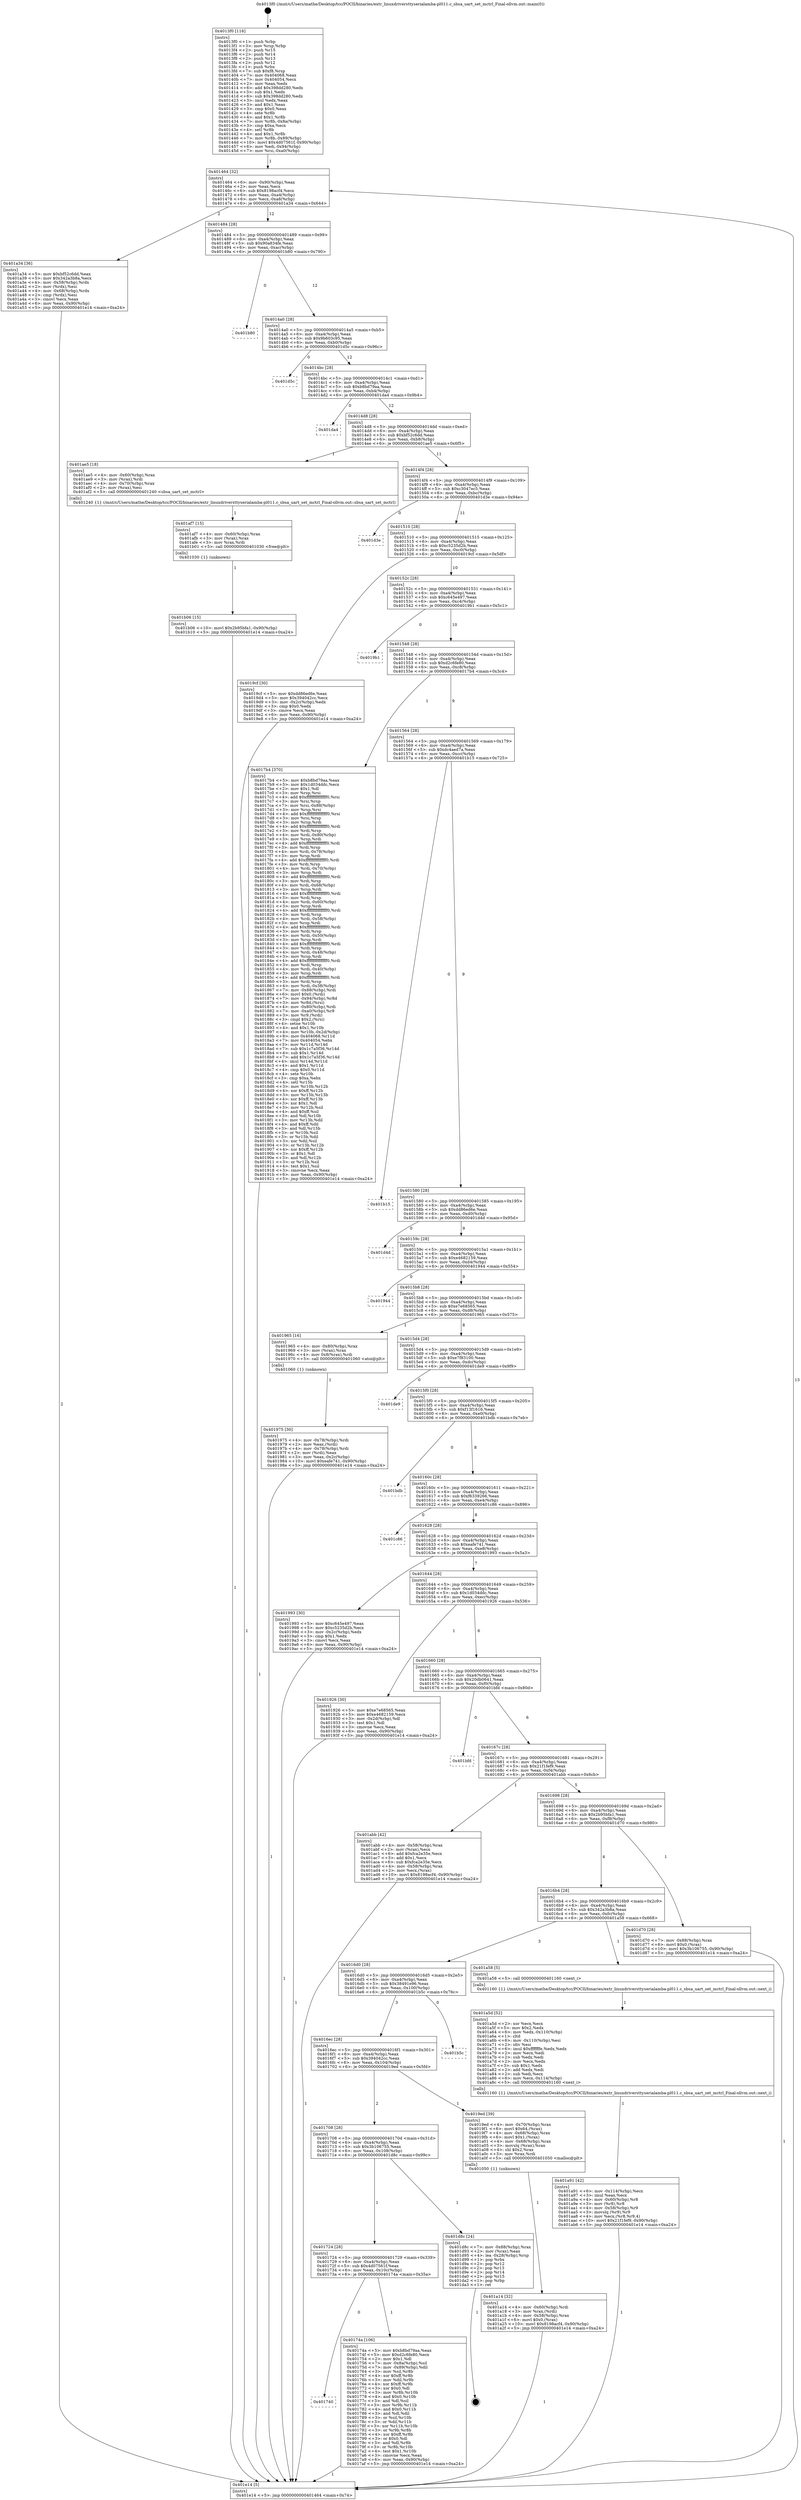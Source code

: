 digraph "0x4013f0" {
  label = "0x4013f0 (/mnt/c/Users/mathe/Desktop/tcc/POCII/binaries/extr_linuxdriversttyserialamba-pl011.c_sbsa_uart_set_mctrl_Final-ollvm.out::main(0))"
  labelloc = "t"
  node[shape=record]

  Entry [label="",width=0.3,height=0.3,shape=circle,fillcolor=black,style=filled]
  "0x401464" [label="{
     0x401464 [32]\l
     | [instrs]\l
     &nbsp;&nbsp;0x401464 \<+6\>: mov -0x90(%rbp),%eax\l
     &nbsp;&nbsp;0x40146a \<+2\>: mov %eax,%ecx\l
     &nbsp;&nbsp;0x40146c \<+6\>: sub $0x8198acf4,%ecx\l
     &nbsp;&nbsp;0x401472 \<+6\>: mov %eax,-0xa4(%rbp)\l
     &nbsp;&nbsp;0x401478 \<+6\>: mov %ecx,-0xa8(%rbp)\l
     &nbsp;&nbsp;0x40147e \<+6\>: je 0000000000401a34 \<main+0x644\>\l
  }"]
  "0x401a34" [label="{
     0x401a34 [36]\l
     | [instrs]\l
     &nbsp;&nbsp;0x401a34 \<+5\>: mov $0xbf52c6dd,%eax\l
     &nbsp;&nbsp;0x401a39 \<+5\>: mov $0x342a3b8a,%ecx\l
     &nbsp;&nbsp;0x401a3e \<+4\>: mov -0x58(%rbp),%rdx\l
     &nbsp;&nbsp;0x401a42 \<+2\>: mov (%rdx),%esi\l
     &nbsp;&nbsp;0x401a44 \<+4\>: mov -0x68(%rbp),%rdx\l
     &nbsp;&nbsp;0x401a48 \<+2\>: cmp (%rdx),%esi\l
     &nbsp;&nbsp;0x401a4a \<+3\>: cmovl %ecx,%eax\l
     &nbsp;&nbsp;0x401a4d \<+6\>: mov %eax,-0x90(%rbp)\l
     &nbsp;&nbsp;0x401a53 \<+5\>: jmp 0000000000401e14 \<main+0xa24\>\l
  }"]
  "0x401484" [label="{
     0x401484 [28]\l
     | [instrs]\l
     &nbsp;&nbsp;0x401484 \<+5\>: jmp 0000000000401489 \<main+0x99\>\l
     &nbsp;&nbsp;0x401489 \<+6\>: mov -0xa4(%rbp),%eax\l
     &nbsp;&nbsp;0x40148f \<+5\>: sub $0x90a834fe,%eax\l
     &nbsp;&nbsp;0x401494 \<+6\>: mov %eax,-0xac(%rbp)\l
     &nbsp;&nbsp;0x40149a \<+6\>: je 0000000000401b80 \<main+0x790\>\l
  }"]
  Exit [label="",width=0.3,height=0.3,shape=circle,fillcolor=black,style=filled,peripheries=2]
  "0x401b80" [label="{
     0x401b80\l
  }", style=dashed]
  "0x4014a0" [label="{
     0x4014a0 [28]\l
     | [instrs]\l
     &nbsp;&nbsp;0x4014a0 \<+5\>: jmp 00000000004014a5 \<main+0xb5\>\l
     &nbsp;&nbsp;0x4014a5 \<+6\>: mov -0xa4(%rbp),%eax\l
     &nbsp;&nbsp;0x4014ab \<+5\>: sub $0x9b603c95,%eax\l
     &nbsp;&nbsp;0x4014b0 \<+6\>: mov %eax,-0xb0(%rbp)\l
     &nbsp;&nbsp;0x4014b6 \<+6\>: je 0000000000401d5c \<main+0x96c\>\l
  }"]
  "0x401b06" [label="{
     0x401b06 [15]\l
     | [instrs]\l
     &nbsp;&nbsp;0x401b06 \<+10\>: movl $0x2b95bfa1,-0x90(%rbp)\l
     &nbsp;&nbsp;0x401b10 \<+5\>: jmp 0000000000401e14 \<main+0xa24\>\l
  }"]
  "0x401d5c" [label="{
     0x401d5c\l
  }", style=dashed]
  "0x4014bc" [label="{
     0x4014bc [28]\l
     | [instrs]\l
     &nbsp;&nbsp;0x4014bc \<+5\>: jmp 00000000004014c1 \<main+0xd1\>\l
     &nbsp;&nbsp;0x4014c1 \<+6\>: mov -0xa4(%rbp),%eax\l
     &nbsp;&nbsp;0x4014c7 \<+5\>: sub $0xb8bd79aa,%eax\l
     &nbsp;&nbsp;0x4014cc \<+6\>: mov %eax,-0xb4(%rbp)\l
     &nbsp;&nbsp;0x4014d2 \<+6\>: je 0000000000401da4 \<main+0x9b4\>\l
  }"]
  "0x401af7" [label="{
     0x401af7 [15]\l
     | [instrs]\l
     &nbsp;&nbsp;0x401af7 \<+4\>: mov -0x60(%rbp),%rax\l
     &nbsp;&nbsp;0x401afb \<+3\>: mov (%rax),%rax\l
     &nbsp;&nbsp;0x401afe \<+3\>: mov %rax,%rdi\l
     &nbsp;&nbsp;0x401b01 \<+5\>: call 0000000000401030 \<free@plt\>\l
     | [calls]\l
     &nbsp;&nbsp;0x401030 \{1\} (unknown)\l
  }"]
  "0x401da4" [label="{
     0x401da4\l
  }", style=dashed]
  "0x4014d8" [label="{
     0x4014d8 [28]\l
     | [instrs]\l
     &nbsp;&nbsp;0x4014d8 \<+5\>: jmp 00000000004014dd \<main+0xed\>\l
     &nbsp;&nbsp;0x4014dd \<+6\>: mov -0xa4(%rbp),%eax\l
     &nbsp;&nbsp;0x4014e3 \<+5\>: sub $0xbf52c6dd,%eax\l
     &nbsp;&nbsp;0x4014e8 \<+6\>: mov %eax,-0xb8(%rbp)\l
     &nbsp;&nbsp;0x4014ee \<+6\>: je 0000000000401ae5 \<main+0x6f5\>\l
  }"]
  "0x401a91" [label="{
     0x401a91 [42]\l
     | [instrs]\l
     &nbsp;&nbsp;0x401a91 \<+6\>: mov -0x114(%rbp),%ecx\l
     &nbsp;&nbsp;0x401a97 \<+3\>: imul %eax,%ecx\l
     &nbsp;&nbsp;0x401a9a \<+4\>: mov -0x60(%rbp),%r8\l
     &nbsp;&nbsp;0x401a9e \<+3\>: mov (%r8),%r8\l
     &nbsp;&nbsp;0x401aa1 \<+4\>: mov -0x58(%rbp),%r9\l
     &nbsp;&nbsp;0x401aa5 \<+3\>: movslq (%r9),%r9\l
     &nbsp;&nbsp;0x401aa8 \<+4\>: mov %ecx,(%r8,%r9,4)\l
     &nbsp;&nbsp;0x401aac \<+10\>: movl $0x21f1fef9,-0x90(%rbp)\l
     &nbsp;&nbsp;0x401ab6 \<+5\>: jmp 0000000000401e14 \<main+0xa24\>\l
  }"]
  "0x401ae5" [label="{
     0x401ae5 [18]\l
     | [instrs]\l
     &nbsp;&nbsp;0x401ae5 \<+4\>: mov -0x60(%rbp),%rax\l
     &nbsp;&nbsp;0x401ae9 \<+3\>: mov (%rax),%rdi\l
     &nbsp;&nbsp;0x401aec \<+4\>: mov -0x70(%rbp),%rax\l
     &nbsp;&nbsp;0x401af0 \<+2\>: mov (%rax),%esi\l
     &nbsp;&nbsp;0x401af2 \<+5\>: call 0000000000401240 \<sbsa_uart_set_mctrl\>\l
     | [calls]\l
     &nbsp;&nbsp;0x401240 \{1\} (/mnt/c/Users/mathe/Desktop/tcc/POCII/binaries/extr_linuxdriversttyserialamba-pl011.c_sbsa_uart_set_mctrl_Final-ollvm.out::sbsa_uart_set_mctrl)\l
  }"]
  "0x4014f4" [label="{
     0x4014f4 [28]\l
     | [instrs]\l
     &nbsp;&nbsp;0x4014f4 \<+5\>: jmp 00000000004014f9 \<main+0x109\>\l
     &nbsp;&nbsp;0x4014f9 \<+6\>: mov -0xa4(%rbp),%eax\l
     &nbsp;&nbsp;0x4014ff \<+5\>: sub $0xc3047ec5,%eax\l
     &nbsp;&nbsp;0x401504 \<+6\>: mov %eax,-0xbc(%rbp)\l
     &nbsp;&nbsp;0x40150a \<+6\>: je 0000000000401d3e \<main+0x94e\>\l
  }"]
  "0x401a5d" [label="{
     0x401a5d [52]\l
     | [instrs]\l
     &nbsp;&nbsp;0x401a5d \<+2\>: xor %ecx,%ecx\l
     &nbsp;&nbsp;0x401a5f \<+5\>: mov $0x2,%edx\l
     &nbsp;&nbsp;0x401a64 \<+6\>: mov %edx,-0x110(%rbp)\l
     &nbsp;&nbsp;0x401a6a \<+1\>: cltd\l
     &nbsp;&nbsp;0x401a6b \<+6\>: mov -0x110(%rbp),%esi\l
     &nbsp;&nbsp;0x401a71 \<+2\>: idiv %esi\l
     &nbsp;&nbsp;0x401a73 \<+6\>: imul $0xfffffffe,%edx,%edx\l
     &nbsp;&nbsp;0x401a79 \<+2\>: mov %ecx,%edi\l
     &nbsp;&nbsp;0x401a7b \<+2\>: sub %edx,%edi\l
     &nbsp;&nbsp;0x401a7d \<+2\>: mov %ecx,%edx\l
     &nbsp;&nbsp;0x401a7f \<+3\>: sub $0x1,%edx\l
     &nbsp;&nbsp;0x401a82 \<+2\>: add %edx,%edi\l
     &nbsp;&nbsp;0x401a84 \<+2\>: sub %edi,%ecx\l
     &nbsp;&nbsp;0x401a86 \<+6\>: mov %ecx,-0x114(%rbp)\l
     &nbsp;&nbsp;0x401a8c \<+5\>: call 0000000000401160 \<next_i\>\l
     | [calls]\l
     &nbsp;&nbsp;0x401160 \{1\} (/mnt/c/Users/mathe/Desktop/tcc/POCII/binaries/extr_linuxdriversttyserialamba-pl011.c_sbsa_uart_set_mctrl_Final-ollvm.out::next_i)\l
  }"]
  "0x401d3e" [label="{
     0x401d3e\l
  }", style=dashed]
  "0x401510" [label="{
     0x401510 [28]\l
     | [instrs]\l
     &nbsp;&nbsp;0x401510 \<+5\>: jmp 0000000000401515 \<main+0x125\>\l
     &nbsp;&nbsp;0x401515 \<+6\>: mov -0xa4(%rbp),%eax\l
     &nbsp;&nbsp;0x40151b \<+5\>: sub $0xc5235d2b,%eax\l
     &nbsp;&nbsp;0x401520 \<+6\>: mov %eax,-0xc0(%rbp)\l
     &nbsp;&nbsp;0x401526 \<+6\>: je 00000000004019cf \<main+0x5df\>\l
  }"]
  "0x401a14" [label="{
     0x401a14 [32]\l
     | [instrs]\l
     &nbsp;&nbsp;0x401a14 \<+4\>: mov -0x60(%rbp),%rdi\l
     &nbsp;&nbsp;0x401a18 \<+3\>: mov %rax,(%rdi)\l
     &nbsp;&nbsp;0x401a1b \<+4\>: mov -0x58(%rbp),%rax\l
     &nbsp;&nbsp;0x401a1f \<+6\>: movl $0x0,(%rax)\l
     &nbsp;&nbsp;0x401a25 \<+10\>: movl $0x8198acf4,-0x90(%rbp)\l
     &nbsp;&nbsp;0x401a2f \<+5\>: jmp 0000000000401e14 \<main+0xa24\>\l
  }"]
  "0x4019cf" [label="{
     0x4019cf [30]\l
     | [instrs]\l
     &nbsp;&nbsp;0x4019cf \<+5\>: mov $0xdd86ed6e,%eax\l
     &nbsp;&nbsp;0x4019d4 \<+5\>: mov $0x394042cc,%ecx\l
     &nbsp;&nbsp;0x4019d9 \<+3\>: mov -0x2c(%rbp),%edx\l
     &nbsp;&nbsp;0x4019dc \<+3\>: cmp $0x0,%edx\l
     &nbsp;&nbsp;0x4019df \<+3\>: cmove %ecx,%eax\l
     &nbsp;&nbsp;0x4019e2 \<+6\>: mov %eax,-0x90(%rbp)\l
     &nbsp;&nbsp;0x4019e8 \<+5\>: jmp 0000000000401e14 \<main+0xa24\>\l
  }"]
  "0x40152c" [label="{
     0x40152c [28]\l
     | [instrs]\l
     &nbsp;&nbsp;0x40152c \<+5\>: jmp 0000000000401531 \<main+0x141\>\l
     &nbsp;&nbsp;0x401531 \<+6\>: mov -0xa4(%rbp),%eax\l
     &nbsp;&nbsp;0x401537 \<+5\>: sub $0xc645e497,%eax\l
     &nbsp;&nbsp;0x40153c \<+6\>: mov %eax,-0xc4(%rbp)\l
     &nbsp;&nbsp;0x401542 \<+6\>: je 00000000004019b1 \<main+0x5c1\>\l
  }"]
  "0x401975" [label="{
     0x401975 [30]\l
     | [instrs]\l
     &nbsp;&nbsp;0x401975 \<+4\>: mov -0x78(%rbp),%rdi\l
     &nbsp;&nbsp;0x401979 \<+2\>: mov %eax,(%rdi)\l
     &nbsp;&nbsp;0x40197b \<+4\>: mov -0x78(%rbp),%rdi\l
     &nbsp;&nbsp;0x40197f \<+2\>: mov (%rdi),%eax\l
     &nbsp;&nbsp;0x401981 \<+3\>: mov %eax,-0x2c(%rbp)\l
     &nbsp;&nbsp;0x401984 \<+10\>: movl $0xeafe741,-0x90(%rbp)\l
     &nbsp;&nbsp;0x40198e \<+5\>: jmp 0000000000401e14 \<main+0xa24\>\l
  }"]
  "0x4019b1" [label="{
     0x4019b1\l
  }", style=dashed]
  "0x401548" [label="{
     0x401548 [28]\l
     | [instrs]\l
     &nbsp;&nbsp;0x401548 \<+5\>: jmp 000000000040154d \<main+0x15d\>\l
     &nbsp;&nbsp;0x40154d \<+6\>: mov -0xa4(%rbp),%eax\l
     &nbsp;&nbsp;0x401553 \<+5\>: sub $0xd2c6fe80,%eax\l
     &nbsp;&nbsp;0x401558 \<+6\>: mov %eax,-0xc8(%rbp)\l
     &nbsp;&nbsp;0x40155e \<+6\>: je 00000000004017b4 \<main+0x3c4\>\l
  }"]
  "0x4013f0" [label="{
     0x4013f0 [116]\l
     | [instrs]\l
     &nbsp;&nbsp;0x4013f0 \<+1\>: push %rbp\l
     &nbsp;&nbsp;0x4013f1 \<+3\>: mov %rsp,%rbp\l
     &nbsp;&nbsp;0x4013f4 \<+2\>: push %r15\l
     &nbsp;&nbsp;0x4013f6 \<+2\>: push %r14\l
     &nbsp;&nbsp;0x4013f8 \<+2\>: push %r13\l
     &nbsp;&nbsp;0x4013fa \<+2\>: push %r12\l
     &nbsp;&nbsp;0x4013fc \<+1\>: push %rbx\l
     &nbsp;&nbsp;0x4013fd \<+7\>: sub $0xf8,%rsp\l
     &nbsp;&nbsp;0x401404 \<+7\>: mov 0x404068,%eax\l
     &nbsp;&nbsp;0x40140b \<+7\>: mov 0x404054,%ecx\l
     &nbsp;&nbsp;0x401412 \<+2\>: mov %eax,%edx\l
     &nbsp;&nbsp;0x401414 \<+6\>: add $0x398dd280,%edx\l
     &nbsp;&nbsp;0x40141a \<+3\>: sub $0x1,%edx\l
     &nbsp;&nbsp;0x40141d \<+6\>: sub $0x398dd280,%edx\l
     &nbsp;&nbsp;0x401423 \<+3\>: imul %edx,%eax\l
     &nbsp;&nbsp;0x401426 \<+3\>: and $0x1,%eax\l
     &nbsp;&nbsp;0x401429 \<+3\>: cmp $0x0,%eax\l
     &nbsp;&nbsp;0x40142c \<+4\>: sete %r8b\l
     &nbsp;&nbsp;0x401430 \<+4\>: and $0x1,%r8b\l
     &nbsp;&nbsp;0x401434 \<+7\>: mov %r8b,-0x8a(%rbp)\l
     &nbsp;&nbsp;0x40143b \<+3\>: cmp $0xa,%ecx\l
     &nbsp;&nbsp;0x40143e \<+4\>: setl %r8b\l
     &nbsp;&nbsp;0x401442 \<+4\>: and $0x1,%r8b\l
     &nbsp;&nbsp;0x401446 \<+7\>: mov %r8b,-0x89(%rbp)\l
     &nbsp;&nbsp;0x40144d \<+10\>: movl $0x4d07561f,-0x90(%rbp)\l
     &nbsp;&nbsp;0x401457 \<+6\>: mov %edi,-0x94(%rbp)\l
     &nbsp;&nbsp;0x40145d \<+7\>: mov %rsi,-0xa0(%rbp)\l
  }"]
  "0x4017b4" [label="{
     0x4017b4 [370]\l
     | [instrs]\l
     &nbsp;&nbsp;0x4017b4 \<+5\>: mov $0xb8bd79aa,%eax\l
     &nbsp;&nbsp;0x4017b9 \<+5\>: mov $0x1d034ddc,%ecx\l
     &nbsp;&nbsp;0x4017be \<+2\>: mov $0x1,%dl\l
     &nbsp;&nbsp;0x4017c0 \<+3\>: mov %rsp,%rsi\l
     &nbsp;&nbsp;0x4017c3 \<+4\>: add $0xfffffffffffffff0,%rsi\l
     &nbsp;&nbsp;0x4017c7 \<+3\>: mov %rsi,%rsp\l
     &nbsp;&nbsp;0x4017ca \<+7\>: mov %rsi,-0x88(%rbp)\l
     &nbsp;&nbsp;0x4017d1 \<+3\>: mov %rsp,%rsi\l
     &nbsp;&nbsp;0x4017d4 \<+4\>: add $0xfffffffffffffff0,%rsi\l
     &nbsp;&nbsp;0x4017d8 \<+3\>: mov %rsi,%rsp\l
     &nbsp;&nbsp;0x4017db \<+3\>: mov %rsp,%rdi\l
     &nbsp;&nbsp;0x4017de \<+4\>: add $0xfffffffffffffff0,%rdi\l
     &nbsp;&nbsp;0x4017e2 \<+3\>: mov %rdi,%rsp\l
     &nbsp;&nbsp;0x4017e5 \<+4\>: mov %rdi,-0x80(%rbp)\l
     &nbsp;&nbsp;0x4017e9 \<+3\>: mov %rsp,%rdi\l
     &nbsp;&nbsp;0x4017ec \<+4\>: add $0xfffffffffffffff0,%rdi\l
     &nbsp;&nbsp;0x4017f0 \<+3\>: mov %rdi,%rsp\l
     &nbsp;&nbsp;0x4017f3 \<+4\>: mov %rdi,-0x78(%rbp)\l
     &nbsp;&nbsp;0x4017f7 \<+3\>: mov %rsp,%rdi\l
     &nbsp;&nbsp;0x4017fa \<+4\>: add $0xfffffffffffffff0,%rdi\l
     &nbsp;&nbsp;0x4017fe \<+3\>: mov %rdi,%rsp\l
     &nbsp;&nbsp;0x401801 \<+4\>: mov %rdi,-0x70(%rbp)\l
     &nbsp;&nbsp;0x401805 \<+3\>: mov %rsp,%rdi\l
     &nbsp;&nbsp;0x401808 \<+4\>: add $0xfffffffffffffff0,%rdi\l
     &nbsp;&nbsp;0x40180c \<+3\>: mov %rdi,%rsp\l
     &nbsp;&nbsp;0x40180f \<+4\>: mov %rdi,-0x68(%rbp)\l
     &nbsp;&nbsp;0x401813 \<+3\>: mov %rsp,%rdi\l
     &nbsp;&nbsp;0x401816 \<+4\>: add $0xfffffffffffffff0,%rdi\l
     &nbsp;&nbsp;0x40181a \<+3\>: mov %rdi,%rsp\l
     &nbsp;&nbsp;0x40181d \<+4\>: mov %rdi,-0x60(%rbp)\l
     &nbsp;&nbsp;0x401821 \<+3\>: mov %rsp,%rdi\l
     &nbsp;&nbsp;0x401824 \<+4\>: add $0xfffffffffffffff0,%rdi\l
     &nbsp;&nbsp;0x401828 \<+3\>: mov %rdi,%rsp\l
     &nbsp;&nbsp;0x40182b \<+4\>: mov %rdi,-0x58(%rbp)\l
     &nbsp;&nbsp;0x40182f \<+3\>: mov %rsp,%rdi\l
     &nbsp;&nbsp;0x401832 \<+4\>: add $0xfffffffffffffff0,%rdi\l
     &nbsp;&nbsp;0x401836 \<+3\>: mov %rdi,%rsp\l
     &nbsp;&nbsp;0x401839 \<+4\>: mov %rdi,-0x50(%rbp)\l
     &nbsp;&nbsp;0x40183d \<+3\>: mov %rsp,%rdi\l
     &nbsp;&nbsp;0x401840 \<+4\>: add $0xfffffffffffffff0,%rdi\l
     &nbsp;&nbsp;0x401844 \<+3\>: mov %rdi,%rsp\l
     &nbsp;&nbsp;0x401847 \<+4\>: mov %rdi,-0x48(%rbp)\l
     &nbsp;&nbsp;0x40184b \<+3\>: mov %rsp,%rdi\l
     &nbsp;&nbsp;0x40184e \<+4\>: add $0xfffffffffffffff0,%rdi\l
     &nbsp;&nbsp;0x401852 \<+3\>: mov %rdi,%rsp\l
     &nbsp;&nbsp;0x401855 \<+4\>: mov %rdi,-0x40(%rbp)\l
     &nbsp;&nbsp;0x401859 \<+3\>: mov %rsp,%rdi\l
     &nbsp;&nbsp;0x40185c \<+4\>: add $0xfffffffffffffff0,%rdi\l
     &nbsp;&nbsp;0x401860 \<+3\>: mov %rdi,%rsp\l
     &nbsp;&nbsp;0x401863 \<+4\>: mov %rdi,-0x38(%rbp)\l
     &nbsp;&nbsp;0x401867 \<+7\>: mov -0x88(%rbp),%rdi\l
     &nbsp;&nbsp;0x40186e \<+6\>: movl $0x0,(%rdi)\l
     &nbsp;&nbsp;0x401874 \<+7\>: mov -0x94(%rbp),%r8d\l
     &nbsp;&nbsp;0x40187b \<+3\>: mov %r8d,(%rsi)\l
     &nbsp;&nbsp;0x40187e \<+4\>: mov -0x80(%rbp),%rdi\l
     &nbsp;&nbsp;0x401882 \<+7\>: mov -0xa0(%rbp),%r9\l
     &nbsp;&nbsp;0x401889 \<+3\>: mov %r9,(%rdi)\l
     &nbsp;&nbsp;0x40188c \<+3\>: cmpl $0x2,(%rsi)\l
     &nbsp;&nbsp;0x40188f \<+4\>: setne %r10b\l
     &nbsp;&nbsp;0x401893 \<+4\>: and $0x1,%r10b\l
     &nbsp;&nbsp;0x401897 \<+4\>: mov %r10b,-0x2d(%rbp)\l
     &nbsp;&nbsp;0x40189b \<+8\>: mov 0x404068,%r11d\l
     &nbsp;&nbsp;0x4018a3 \<+7\>: mov 0x404054,%ebx\l
     &nbsp;&nbsp;0x4018aa \<+3\>: mov %r11d,%r14d\l
     &nbsp;&nbsp;0x4018ad \<+7\>: sub $0x1c7a5f36,%r14d\l
     &nbsp;&nbsp;0x4018b4 \<+4\>: sub $0x1,%r14d\l
     &nbsp;&nbsp;0x4018b8 \<+7\>: add $0x1c7a5f36,%r14d\l
     &nbsp;&nbsp;0x4018bf \<+4\>: imul %r14d,%r11d\l
     &nbsp;&nbsp;0x4018c3 \<+4\>: and $0x1,%r11d\l
     &nbsp;&nbsp;0x4018c7 \<+4\>: cmp $0x0,%r11d\l
     &nbsp;&nbsp;0x4018cb \<+4\>: sete %r10b\l
     &nbsp;&nbsp;0x4018cf \<+3\>: cmp $0xa,%ebx\l
     &nbsp;&nbsp;0x4018d2 \<+4\>: setl %r15b\l
     &nbsp;&nbsp;0x4018d6 \<+3\>: mov %r10b,%r12b\l
     &nbsp;&nbsp;0x4018d9 \<+4\>: xor $0xff,%r12b\l
     &nbsp;&nbsp;0x4018dd \<+3\>: mov %r15b,%r13b\l
     &nbsp;&nbsp;0x4018e0 \<+4\>: xor $0xff,%r13b\l
     &nbsp;&nbsp;0x4018e4 \<+3\>: xor $0x1,%dl\l
     &nbsp;&nbsp;0x4018e7 \<+3\>: mov %r12b,%sil\l
     &nbsp;&nbsp;0x4018ea \<+4\>: and $0xff,%sil\l
     &nbsp;&nbsp;0x4018ee \<+3\>: and %dl,%r10b\l
     &nbsp;&nbsp;0x4018f1 \<+3\>: mov %r13b,%dil\l
     &nbsp;&nbsp;0x4018f4 \<+4\>: and $0xff,%dil\l
     &nbsp;&nbsp;0x4018f8 \<+3\>: and %dl,%r15b\l
     &nbsp;&nbsp;0x4018fb \<+3\>: or %r10b,%sil\l
     &nbsp;&nbsp;0x4018fe \<+3\>: or %r15b,%dil\l
     &nbsp;&nbsp;0x401901 \<+3\>: xor %dil,%sil\l
     &nbsp;&nbsp;0x401904 \<+3\>: or %r13b,%r12b\l
     &nbsp;&nbsp;0x401907 \<+4\>: xor $0xff,%r12b\l
     &nbsp;&nbsp;0x40190b \<+3\>: or $0x1,%dl\l
     &nbsp;&nbsp;0x40190e \<+3\>: and %dl,%r12b\l
     &nbsp;&nbsp;0x401911 \<+3\>: or %r12b,%sil\l
     &nbsp;&nbsp;0x401914 \<+4\>: test $0x1,%sil\l
     &nbsp;&nbsp;0x401918 \<+3\>: cmovne %ecx,%eax\l
     &nbsp;&nbsp;0x40191b \<+6\>: mov %eax,-0x90(%rbp)\l
     &nbsp;&nbsp;0x401921 \<+5\>: jmp 0000000000401e14 \<main+0xa24\>\l
  }"]
  "0x401564" [label="{
     0x401564 [28]\l
     | [instrs]\l
     &nbsp;&nbsp;0x401564 \<+5\>: jmp 0000000000401569 \<main+0x179\>\l
     &nbsp;&nbsp;0x401569 \<+6\>: mov -0xa4(%rbp),%eax\l
     &nbsp;&nbsp;0x40156f \<+5\>: sub $0xdc4aed7a,%eax\l
     &nbsp;&nbsp;0x401574 \<+6\>: mov %eax,-0xcc(%rbp)\l
     &nbsp;&nbsp;0x40157a \<+6\>: je 0000000000401b15 \<main+0x725\>\l
  }"]
  "0x401e14" [label="{
     0x401e14 [5]\l
     | [instrs]\l
     &nbsp;&nbsp;0x401e14 \<+5\>: jmp 0000000000401464 \<main+0x74\>\l
  }"]
  "0x401b15" [label="{
     0x401b15\l
  }", style=dashed]
  "0x401580" [label="{
     0x401580 [28]\l
     | [instrs]\l
     &nbsp;&nbsp;0x401580 \<+5\>: jmp 0000000000401585 \<main+0x195\>\l
     &nbsp;&nbsp;0x401585 \<+6\>: mov -0xa4(%rbp),%eax\l
     &nbsp;&nbsp;0x40158b \<+5\>: sub $0xdd86ed6e,%eax\l
     &nbsp;&nbsp;0x401590 \<+6\>: mov %eax,-0xd0(%rbp)\l
     &nbsp;&nbsp;0x401596 \<+6\>: je 0000000000401d4d \<main+0x95d\>\l
  }"]
  "0x401740" [label="{
     0x401740\l
  }", style=dashed]
  "0x401d4d" [label="{
     0x401d4d\l
  }", style=dashed]
  "0x40159c" [label="{
     0x40159c [28]\l
     | [instrs]\l
     &nbsp;&nbsp;0x40159c \<+5\>: jmp 00000000004015a1 \<main+0x1b1\>\l
     &nbsp;&nbsp;0x4015a1 \<+6\>: mov -0xa4(%rbp),%eax\l
     &nbsp;&nbsp;0x4015a7 \<+5\>: sub $0xe4682159,%eax\l
     &nbsp;&nbsp;0x4015ac \<+6\>: mov %eax,-0xd4(%rbp)\l
     &nbsp;&nbsp;0x4015b2 \<+6\>: je 0000000000401944 \<main+0x554\>\l
  }"]
  "0x40174a" [label="{
     0x40174a [106]\l
     | [instrs]\l
     &nbsp;&nbsp;0x40174a \<+5\>: mov $0xb8bd79aa,%eax\l
     &nbsp;&nbsp;0x40174f \<+5\>: mov $0xd2c6fe80,%ecx\l
     &nbsp;&nbsp;0x401754 \<+2\>: mov $0x1,%dl\l
     &nbsp;&nbsp;0x401756 \<+7\>: mov -0x8a(%rbp),%sil\l
     &nbsp;&nbsp;0x40175d \<+7\>: mov -0x89(%rbp),%dil\l
     &nbsp;&nbsp;0x401764 \<+3\>: mov %sil,%r8b\l
     &nbsp;&nbsp;0x401767 \<+4\>: xor $0xff,%r8b\l
     &nbsp;&nbsp;0x40176b \<+3\>: mov %dil,%r9b\l
     &nbsp;&nbsp;0x40176e \<+4\>: xor $0xff,%r9b\l
     &nbsp;&nbsp;0x401772 \<+3\>: xor $0x0,%dl\l
     &nbsp;&nbsp;0x401775 \<+3\>: mov %r8b,%r10b\l
     &nbsp;&nbsp;0x401778 \<+4\>: and $0x0,%r10b\l
     &nbsp;&nbsp;0x40177c \<+3\>: and %dl,%sil\l
     &nbsp;&nbsp;0x40177f \<+3\>: mov %r9b,%r11b\l
     &nbsp;&nbsp;0x401782 \<+4\>: and $0x0,%r11b\l
     &nbsp;&nbsp;0x401786 \<+3\>: and %dl,%dil\l
     &nbsp;&nbsp;0x401789 \<+3\>: or %sil,%r10b\l
     &nbsp;&nbsp;0x40178c \<+3\>: or %dil,%r11b\l
     &nbsp;&nbsp;0x40178f \<+3\>: xor %r11b,%r10b\l
     &nbsp;&nbsp;0x401792 \<+3\>: or %r9b,%r8b\l
     &nbsp;&nbsp;0x401795 \<+4\>: xor $0xff,%r8b\l
     &nbsp;&nbsp;0x401799 \<+3\>: or $0x0,%dl\l
     &nbsp;&nbsp;0x40179c \<+3\>: and %dl,%r8b\l
     &nbsp;&nbsp;0x40179f \<+3\>: or %r8b,%r10b\l
     &nbsp;&nbsp;0x4017a2 \<+4\>: test $0x1,%r10b\l
     &nbsp;&nbsp;0x4017a6 \<+3\>: cmovne %ecx,%eax\l
     &nbsp;&nbsp;0x4017a9 \<+6\>: mov %eax,-0x90(%rbp)\l
     &nbsp;&nbsp;0x4017af \<+5\>: jmp 0000000000401e14 \<main+0xa24\>\l
  }"]
  "0x401944" [label="{
     0x401944\l
  }", style=dashed]
  "0x4015b8" [label="{
     0x4015b8 [28]\l
     | [instrs]\l
     &nbsp;&nbsp;0x4015b8 \<+5\>: jmp 00000000004015bd \<main+0x1cd\>\l
     &nbsp;&nbsp;0x4015bd \<+6\>: mov -0xa4(%rbp),%eax\l
     &nbsp;&nbsp;0x4015c3 \<+5\>: sub $0xe7e68565,%eax\l
     &nbsp;&nbsp;0x4015c8 \<+6\>: mov %eax,-0xd8(%rbp)\l
     &nbsp;&nbsp;0x4015ce \<+6\>: je 0000000000401965 \<main+0x575\>\l
  }"]
  "0x401724" [label="{
     0x401724 [28]\l
     | [instrs]\l
     &nbsp;&nbsp;0x401724 \<+5\>: jmp 0000000000401729 \<main+0x339\>\l
     &nbsp;&nbsp;0x401729 \<+6\>: mov -0xa4(%rbp),%eax\l
     &nbsp;&nbsp;0x40172f \<+5\>: sub $0x4d07561f,%eax\l
     &nbsp;&nbsp;0x401734 \<+6\>: mov %eax,-0x10c(%rbp)\l
     &nbsp;&nbsp;0x40173a \<+6\>: je 000000000040174a \<main+0x35a\>\l
  }"]
  "0x401965" [label="{
     0x401965 [16]\l
     | [instrs]\l
     &nbsp;&nbsp;0x401965 \<+4\>: mov -0x80(%rbp),%rax\l
     &nbsp;&nbsp;0x401969 \<+3\>: mov (%rax),%rax\l
     &nbsp;&nbsp;0x40196c \<+4\>: mov 0x8(%rax),%rdi\l
     &nbsp;&nbsp;0x401970 \<+5\>: call 0000000000401060 \<atoi@plt\>\l
     | [calls]\l
     &nbsp;&nbsp;0x401060 \{1\} (unknown)\l
  }"]
  "0x4015d4" [label="{
     0x4015d4 [28]\l
     | [instrs]\l
     &nbsp;&nbsp;0x4015d4 \<+5\>: jmp 00000000004015d9 \<main+0x1e9\>\l
     &nbsp;&nbsp;0x4015d9 \<+6\>: mov -0xa4(%rbp),%eax\l
     &nbsp;&nbsp;0x4015df \<+5\>: sub $0xe7f83100,%eax\l
     &nbsp;&nbsp;0x4015e4 \<+6\>: mov %eax,-0xdc(%rbp)\l
     &nbsp;&nbsp;0x4015ea \<+6\>: je 0000000000401de9 \<main+0x9f9\>\l
  }"]
  "0x401d8c" [label="{
     0x401d8c [24]\l
     | [instrs]\l
     &nbsp;&nbsp;0x401d8c \<+7\>: mov -0x88(%rbp),%rax\l
     &nbsp;&nbsp;0x401d93 \<+2\>: mov (%rax),%eax\l
     &nbsp;&nbsp;0x401d95 \<+4\>: lea -0x28(%rbp),%rsp\l
     &nbsp;&nbsp;0x401d99 \<+1\>: pop %rbx\l
     &nbsp;&nbsp;0x401d9a \<+2\>: pop %r12\l
     &nbsp;&nbsp;0x401d9c \<+2\>: pop %r13\l
     &nbsp;&nbsp;0x401d9e \<+2\>: pop %r14\l
     &nbsp;&nbsp;0x401da0 \<+2\>: pop %r15\l
     &nbsp;&nbsp;0x401da2 \<+1\>: pop %rbp\l
     &nbsp;&nbsp;0x401da3 \<+1\>: ret\l
  }"]
  "0x401de9" [label="{
     0x401de9\l
  }", style=dashed]
  "0x4015f0" [label="{
     0x4015f0 [28]\l
     | [instrs]\l
     &nbsp;&nbsp;0x4015f0 \<+5\>: jmp 00000000004015f5 \<main+0x205\>\l
     &nbsp;&nbsp;0x4015f5 \<+6\>: mov -0xa4(%rbp),%eax\l
     &nbsp;&nbsp;0x4015fb \<+5\>: sub $0xf13f1616,%eax\l
     &nbsp;&nbsp;0x401600 \<+6\>: mov %eax,-0xe0(%rbp)\l
     &nbsp;&nbsp;0x401606 \<+6\>: je 0000000000401bdb \<main+0x7eb\>\l
  }"]
  "0x401708" [label="{
     0x401708 [28]\l
     | [instrs]\l
     &nbsp;&nbsp;0x401708 \<+5\>: jmp 000000000040170d \<main+0x31d\>\l
     &nbsp;&nbsp;0x40170d \<+6\>: mov -0xa4(%rbp),%eax\l
     &nbsp;&nbsp;0x401713 \<+5\>: sub $0x3b106755,%eax\l
     &nbsp;&nbsp;0x401718 \<+6\>: mov %eax,-0x108(%rbp)\l
     &nbsp;&nbsp;0x40171e \<+6\>: je 0000000000401d8c \<main+0x99c\>\l
  }"]
  "0x401bdb" [label="{
     0x401bdb\l
  }", style=dashed]
  "0x40160c" [label="{
     0x40160c [28]\l
     | [instrs]\l
     &nbsp;&nbsp;0x40160c \<+5\>: jmp 0000000000401611 \<main+0x221\>\l
     &nbsp;&nbsp;0x401611 \<+6\>: mov -0xa4(%rbp),%eax\l
     &nbsp;&nbsp;0x401617 \<+5\>: sub $0xf6339266,%eax\l
     &nbsp;&nbsp;0x40161c \<+6\>: mov %eax,-0xe4(%rbp)\l
     &nbsp;&nbsp;0x401622 \<+6\>: je 0000000000401c86 \<main+0x896\>\l
  }"]
  "0x4019ed" [label="{
     0x4019ed [39]\l
     | [instrs]\l
     &nbsp;&nbsp;0x4019ed \<+4\>: mov -0x70(%rbp),%rax\l
     &nbsp;&nbsp;0x4019f1 \<+6\>: movl $0x64,(%rax)\l
     &nbsp;&nbsp;0x4019f7 \<+4\>: mov -0x68(%rbp),%rax\l
     &nbsp;&nbsp;0x4019fb \<+6\>: movl $0x1,(%rax)\l
     &nbsp;&nbsp;0x401a01 \<+4\>: mov -0x68(%rbp),%rax\l
     &nbsp;&nbsp;0x401a05 \<+3\>: movslq (%rax),%rax\l
     &nbsp;&nbsp;0x401a08 \<+4\>: shl $0x2,%rax\l
     &nbsp;&nbsp;0x401a0c \<+3\>: mov %rax,%rdi\l
     &nbsp;&nbsp;0x401a0f \<+5\>: call 0000000000401050 \<malloc@plt\>\l
     | [calls]\l
     &nbsp;&nbsp;0x401050 \{1\} (unknown)\l
  }"]
  "0x401c86" [label="{
     0x401c86\l
  }", style=dashed]
  "0x401628" [label="{
     0x401628 [28]\l
     | [instrs]\l
     &nbsp;&nbsp;0x401628 \<+5\>: jmp 000000000040162d \<main+0x23d\>\l
     &nbsp;&nbsp;0x40162d \<+6\>: mov -0xa4(%rbp),%eax\l
     &nbsp;&nbsp;0x401633 \<+5\>: sub $0xeafe741,%eax\l
     &nbsp;&nbsp;0x401638 \<+6\>: mov %eax,-0xe8(%rbp)\l
     &nbsp;&nbsp;0x40163e \<+6\>: je 0000000000401993 \<main+0x5a3\>\l
  }"]
  "0x4016ec" [label="{
     0x4016ec [28]\l
     | [instrs]\l
     &nbsp;&nbsp;0x4016ec \<+5\>: jmp 00000000004016f1 \<main+0x301\>\l
     &nbsp;&nbsp;0x4016f1 \<+6\>: mov -0xa4(%rbp),%eax\l
     &nbsp;&nbsp;0x4016f7 \<+5\>: sub $0x394042cc,%eax\l
     &nbsp;&nbsp;0x4016fc \<+6\>: mov %eax,-0x104(%rbp)\l
     &nbsp;&nbsp;0x401702 \<+6\>: je 00000000004019ed \<main+0x5fd\>\l
  }"]
  "0x401993" [label="{
     0x401993 [30]\l
     | [instrs]\l
     &nbsp;&nbsp;0x401993 \<+5\>: mov $0xc645e497,%eax\l
     &nbsp;&nbsp;0x401998 \<+5\>: mov $0xc5235d2b,%ecx\l
     &nbsp;&nbsp;0x40199d \<+3\>: mov -0x2c(%rbp),%edx\l
     &nbsp;&nbsp;0x4019a0 \<+3\>: cmp $0x1,%edx\l
     &nbsp;&nbsp;0x4019a3 \<+3\>: cmovl %ecx,%eax\l
     &nbsp;&nbsp;0x4019a6 \<+6\>: mov %eax,-0x90(%rbp)\l
     &nbsp;&nbsp;0x4019ac \<+5\>: jmp 0000000000401e14 \<main+0xa24\>\l
  }"]
  "0x401644" [label="{
     0x401644 [28]\l
     | [instrs]\l
     &nbsp;&nbsp;0x401644 \<+5\>: jmp 0000000000401649 \<main+0x259\>\l
     &nbsp;&nbsp;0x401649 \<+6\>: mov -0xa4(%rbp),%eax\l
     &nbsp;&nbsp;0x40164f \<+5\>: sub $0x1d034ddc,%eax\l
     &nbsp;&nbsp;0x401654 \<+6\>: mov %eax,-0xec(%rbp)\l
     &nbsp;&nbsp;0x40165a \<+6\>: je 0000000000401926 \<main+0x536\>\l
  }"]
  "0x401b5c" [label="{
     0x401b5c\l
  }", style=dashed]
  "0x401926" [label="{
     0x401926 [30]\l
     | [instrs]\l
     &nbsp;&nbsp;0x401926 \<+5\>: mov $0xe7e68565,%eax\l
     &nbsp;&nbsp;0x40192b \<+5\>: mov $0xe4682159,%ecx\l
     &nbsp;&nbsp;0x401930 \<+3\>: mov -0x2d(%rbp),%dl\l
     &nbsp;&nbsp;0x401933 \<+3\>: test $0x1,%dl\l
     &nbsp;&nbsp;0x401936 \<+3\>: cmovne %ecx,%eax\l
     &nbsp;&nbsp;0x401939 \<+6\>: mov %eax,-0x90(%rbp)\l
     &nbsp;&nbsp;0x40193f \<+5\>: jmp 0000000000401e14 \<main+0xa24\>\l
  }"]
  "0x401660" [label="{
     0x401660 [28]\l
     | [instrs]\l
     &nbsp;&nbsp;0x401660 \<+5\>: jmp 0000000000401665 \<main+0x275\>\l
     &nbsp;&nbsp;0x401665 \<+6\>: mov -0xa4(%rbp),%eax\l
     &nbsp;&nbsp;0x40166b \<+5\>: sub $0x20db0641,%eax\l
     &nbsp;&nbsp;0x401670 \<+6\>: mov %eax,-0xf0(%rbp)\l
     &nbsp;&nbsp;0x401676 \<+6\>: je 0000000000401bfd \<main+0x80d\>\l
  }"]
  "0x4016d0" [label="{
     0x4016d0 [28]\l
     | [instrs]\l
     &nbsp;&nbsp;0x4016d0 \<+5\>: jmp 00000000004016d5 \<main+0x2e5\>\l
     &nbsp;&nbsp;0x4016d5 \<+6\>: mov -0xa4(%rbp),%eax\l
     &nbsp;&nbsp;0x4016db \<+5\>: sub $0x38491e96,%eax\l
     &nbsp;&nbsp;0x4016e0 \<+6\>: mov %eax,-0x100(%rbp)\l
     &nbsp;&nbsp;0x4016e6 \<+6\>: je 0000000000401b5c \<main+0x76c\>\l
  }"]
  "0x401bfd" [label="{
     0x401bfd\l
  }", style=dashed]
  "0x40167c" [label="{
     0x40167c [28]\l
     | [instrs]\l
     &nbsp;&nbsp;0x40167c \<+5\>: jmp 0000000000401681 \<main+0x291\>\l
     &nbsp;&nbsp;0x401681 \<+6\>: mov -0xa4(%rbp),%eax\l
     &nbsp;&nbsp;0x401687 \<+5\>: sub $0x21f1fef9,%eax\l
     &nbsp;&nbsp;0x40168c \<+6\>: mov %eax,-0xf4(%rbp)\l
     &nbsp;&nbsp;0x401692 \<+6\>: je 0000000000401abb \<main+0x6cb\>\l
  }"]
  "0x401a58" [label="{
     0x401a58 [5]\l
     | [instrs]\l
     &nbsp;&nbsp;0x401a58 \<+5\>: call 0000000000401160 \<next_i\>\l
     | [calls]\l
     &nbsp;&nbsp;0x401160 \{1\} (/mnt/c/Users/mathe/Desktop/tcc/POCII/binaries/extr_linuxdriversttyserialamba-pl011.c_sbsa_uart_set_mctrl_Final-ollvm.out::next_i)\l
  }"]
  "0x401abb" [label="{
     0x401abb [42]\l
     | [instrs]\l
     &nbsp;&nbsp;0x401abb \<+4\>: mov -0x58(%rbp),%rax\l
     &nbsp;&nbsp;0x401abf \<+2\>: mov (%rax),%ecx\l
     &nbsp;&nbsp;0x401ac1 \<+6\>: add $0xfca2e35e,%ecx\l
     &nbsp;&nbsp;0x401ac7 \<+3\>: add $0x1,%ecx\l
     &nbsp;&nbsp;0x401aca \<+6\>: sub $0xfca2e35e,%ecx\l
     &nbsp;&nbsp;0x401ad0 \<+4\>: mov -0x58(%rbp),%rax\l
     &nbsp;&nbsp;0x401ad4 \<+2\>: mov %ecx,(%rax)\l
     &nbsp;&nbsp;0x401ad6 \<+10\>: movl $0x8198acf4,-0x90(%rbp)\l
     &nbsp;&nbsp;0x401ae0 \<+5\>: jmp 0000000000401e14 \<main+0xa24\>\l
  }"]
  "0x401698" [label="{
     0x401698 [28]\l
     | [instrs]\l
     &nbsp;&nbsp;0x401698 \<+5\>: jmp 000000000040169d \<main+0x2ad\>\l
     &nbsp;&nbsp;0x40169d \<+6\>: mov -0xa4(%rbp),%eax\l
     &nbsp;&nbsp;0x4016a3 \<+5\>: sub $0x2b95bfa1,%eax\l
     &nbsp;&nbsp;0x4016a8 \<+6\>: mov %eax,-0xf8(%rbp)\l
     &nbsp;&nbsp;0x4016ae \<+6\>: je 0000000000401d70 \<main+0x980\>\l
  }"]
  "0x4016b4" [label="{
     0x4016b4 [28]\l
     | [instrs]\l
     &nbsp;&nbsp;0x4016b4 \<+5\>: jmp 00000000004016b9 \<main+0x2c9\>\l
     &nbsp;&nbsp;0x4016b9 \<+6\>: mov -0xa4(%rbp),%eax\l
     &nbsp;&nbsp;0x4016bf \<+5\>: sub $0x342a3b8a,%eax\l
     &nbsp;&nbsp;0x4016c4 \<+6\>: mov %eax,-0xfc(%rbp)\l
     &nbsp;&nbsp;0x4016ca \<+6\>: je 0000000000401a58 \<main+0x668\>\l
  }"]
  "0x401d70" [label="{
     0x401d70 [28]\l
     | [instrs]\l
     &nbsp;&nbsp;0x401d70 \<+7\>: mov -0x88(%rbp),%rax\l
     &nbsp;&nbsp;0x401d77 \<+6\>: movl $0x0,(%rax)\l
     &nbsp;&nbsp;0x401d7d \<+10\>: movl $0x3b106755,-0x90(%rbp)\l
     &nbsp;&nbsp;0x401d87 \<+5\>: jmp 0000000000401e14 \<main+0xa24\>\l
  }"]
  Entry -> "0x4013f0" [label=" 1"]
  "0x401464" -> "0x401a34" [label=" 2"]
  "0x401464" -> "0x401484" [label=" 12"]
  "0x401d8c" -> Exit [label=" 1"]
  "0x401484" -> "0x401b80" [label=" 0"]
  "0x401484" -> "0x4014a0" [label=" 12"]
  "0x401d70" -> "0x401e14" [label=" 1"]
  "0x4014a0" -> "0x401d5c" [label=" 0"]
  "0x4014a0" -> "0x4014bc" [label=" 12"]
  "0x401b06" -> "0x401e14" [label=" 1"]
  "0x4014bc" -> "0x401da4" [label=" 0"]
  "0x4014bc" -> "0x4014d8" [label=" 12"]
  "0x401af7" -> "0x401b06" [label=" 1"]
  "0x4014d8" -> "0x401ae5" [label=" 1"]
  "0x4014d8" -> "0x4014f4" [label=" 11"]
  "0x401ae5" -> "0x401af7" [label=" 1"]
  "0x4014f4" -> "0x401d3e" [label=" 0"]
  "0x4014f4" -> "0x401510" [label=" 11"]
  "0x401abb" -> "0x401e14" [label=" 1"]
  "0x401510" -> "0x4019cf" [label=" 1"]
  "0x401510" -> "0x40152c" [label=" 10"]
  "0x401a91" -> "0x401e14" [label=" 1"]
  "0x40152c" -> "0x4019b1" [label=" 0"]
  "0x40152c" -> "0x401548" [label=" 10"]
  "0x401a5d" -> "0x401a91" [label=" 1"]
  "0x401548" -> "0x4017b4" [label=" 1"]
  "0x401548" -> "0x401564" [label=" 9"]
  "0x401a34" -> "0x401e14" [label=" 2"]
  "0x401564" -> "0x401b15" [label=" 0"]
  "0x401564" -> "0x401580" [label=" 9"]
  "0x401a14" -> "0x401e14" [label=" 1"]
  "0x401580" -> "0x401d4d" [label=" 0"]
  "0x401580" -> "0x40159c" [label=" 9"]
  "0x4019ed" -> "0x401a14" [label=" 1"]
  "0x40159c" -> "0x401944" [label=" 0"]
  "0x40159c" -> "0x4015b8" [label=" 9"]
  "0x4019cf" -> "0x401e14" [label=" 1"]
  "0x4015b8" -> "0x401965" [label=" 1"]
  "0x4015b8" -> "0x4015d4" [label=" 8"]
  "0x401975" -> "0x401e14" [label=" 1"]
  "0x4015d4" -> "0x401de9" [label=" 0"]
  "0x4015d4" -> "0x4015f0" [label=" 8"]
  "0x401965" -> "0x401975" [label=" 1"]
  "0x4015f0" -> "0x401bdb" [label=" 0"]
  "0x4015f0" -> "0x40160c" [label=" 8"]
  "0x4017b4" -> "0x401e14" [label=" 1"]
  "0x40160c" -> "0x401c86" [label=" 0"]
  "0x40160c" -> "0x401628" [label=" 8"]
  "0x401a58" -> "0x401a5d" [label=" 1"]
  "0x401628" -> "0x401993" [label=" 1"]
  "0x401628" -> "0x401644" [label=" 7"]
  "0x4013f0" -> "0x401464" [label=" 1"]
  "0x401644" -> "0x401926" [label=" 1"]
  "0x401644" -> "0x401660" [label=" 6"]
  "0x40174a" -> "0x401e14" [label=" 1"]
  "0x401660" -> "0x401bfd" [label=" 0"]
  "0x401660" -> "0x40167c" [label=" 6"]
  "0x401724" -> "0x40174a" [label=" 1"]
  "0x40167c" -> "0x401abb" [label=" 1"]
  "0x40167c" -> "0x401698" [label=" 5"]
  "0x401993" -> "0x401e14" [label=" 1"]
  "0x401698" -> "0x401d70" [label=" 1"]
  "0x401698" -> "0x4016b4" [label=" 4"]
  "0x401708" -> "0x401724" [label=" 1"]
  "0x4016b4" -> "0x401a58" [label=" 1"]
  "0x4016b4" -> "0x4016d0" [label=" 3"]
  "0x401724" -> "0x401740" [label=" 0"]
  "0x4016d0" -> "0x401b5c" [label=" 0"]
  "0x4016d0" -> "0x4016ec" [label=" 3"]
  "0x401e14" -> "0x401464" [label=" 13"]
  "0x4016ec" -> "0x4019ed" [label=" 1"]
  "0x4016ec" -> "0x401708" [label=" 2"]
  "0x401926" -> "0x401e14" [label=" 1"]
  "0x401708" -> "0x401d8c" [label=" 1"]
}
